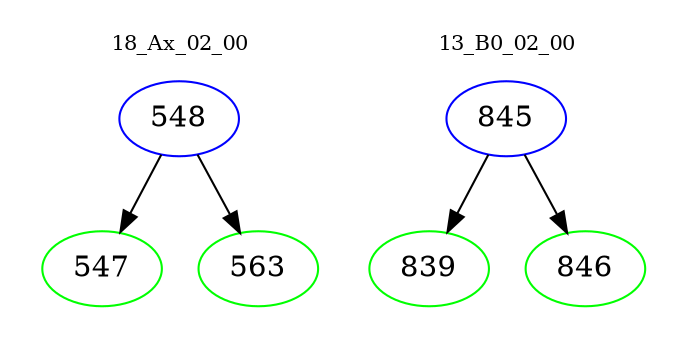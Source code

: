 digraph{
subgraph cluster_0 {
color = white
label = "18_Ax_02_00";
fontsize=10;
T0_548 [label="548", color="blue"]
T0_548 -> T0_547 [color="black"]
T0_547 [label="547", color="green"]
T0_548 -> T0_563 [color="black"]
T0_563 [label="563", color="green"]
}
subgraph cluster_1 {
color = white
label = "13_B0_02_00";
fontsize=10;
T1_845 [label="845", color="blue"]
T1_845 -> T1_839 [color="black"]
T1_839 [label="839", color="green"]
T1_845 -> T1_846 [color="black"]
T1_846 [label="846", color="green"]
}
}
